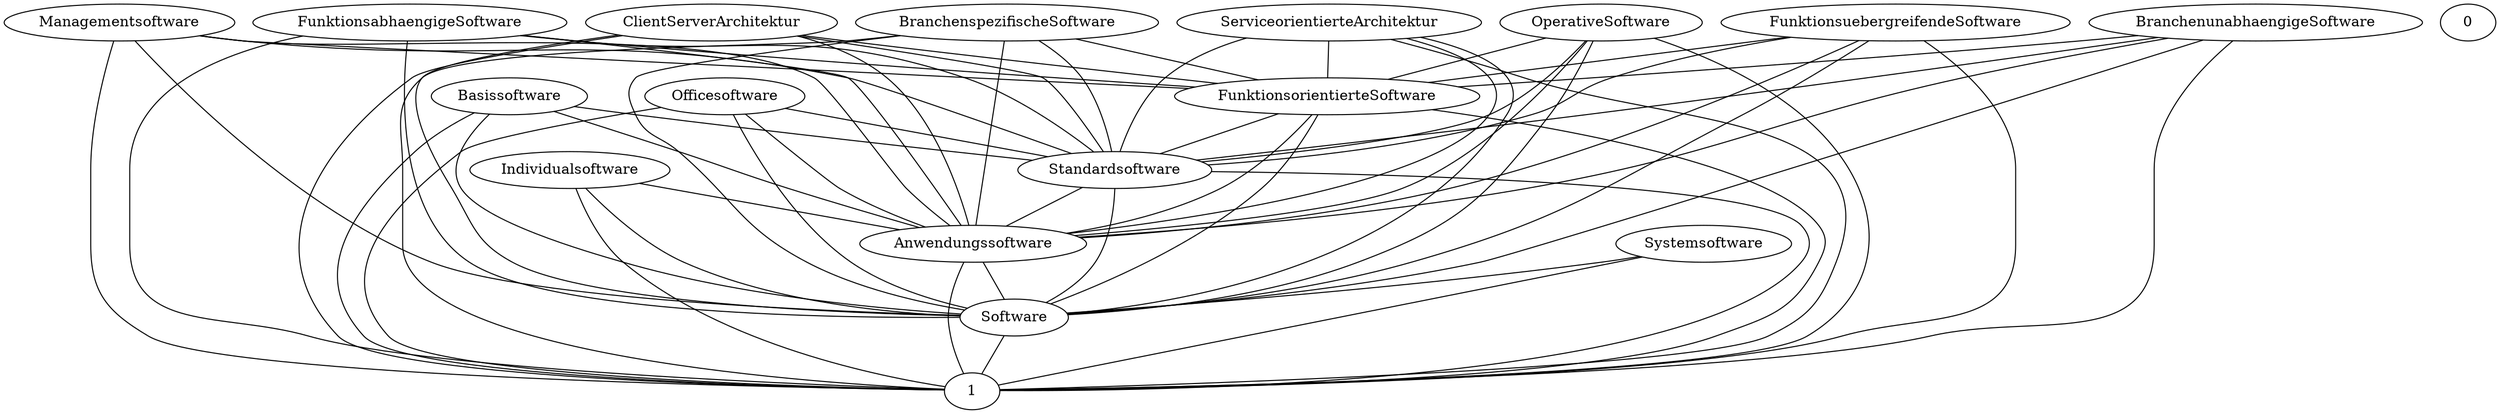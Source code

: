 graph G {
  Individualsoftware;
  FunktionsabhaengigeSoftware;
  ClientServerArchitektur;
  Anwendungssoftware;
  Managementsoftware;
  BranchenspezifischeSoftware;
  Standardsoftware;
  BranchenunabhaengigeSoftware;
  Basissoftware;
  ServiceorientierteArchitektur;
  Software;
  OperativeSoftware;
  0;
  Systemsoftware;
  Officesoftware;
  1;
  FunktionsorientierteSoftware;
  FunktionsuebergreifendeSoftware;
  Systemsoftware -- Software;
  Managementsoftware -- FunktionsorientierteSoftware;
  FunktionsuebergreifendeSoftware -- FunktionsorientierteSoftware;
  BranchenspezifischeSoftware -- FunktionsorientierteSoftware;
  Standardsoftware -- Anwendungssoftware;
  FunktionsorientierteSoftware -- Standardsoftware;
  Anwendungssoftware -- Software;
  BranchenunabhaengigeSoftware -- FunktionsorientierteSoftware;
  Individualsoftware -- Anwendungssoftware;
  Officesoftware -- Standardsoftware;
  Software -- 1;
  ServiceorientierteArchitektur -- FunktionsorientierteSoftware;
  OperativeSoftware -- FunktionsorientierteSoftware;
  Basissoftware -- Standardsoftware;
  FunktionsabhaengigeSoftware -- FunktionsorientierteSoftware;
  ClientServerArchitektur -- FunktionsorientierteSoftware;
  Individualsoftware -- Software;
  FunktionsabhaengigeSoftware -- Standardsoftware;
  ClientServerArchitektur -- Standardsoftware;
  Anwendungssoftware -- 1;
  Managementsoftware -- Standardsoftware;
  BranchenspezifischeSoftware -- Standardsoftware;
  Standardsoftware -- Software;
  Standardsoftware -- 1;
  BranchenunabhaengigeSoftware -- Standardsoftware;
  Basissoftware -- Software;
  Basissoftware -- Anwendungssoftware;
  Basissoftware -- 1;
  ServiceorientierteArchitektur -- Standardsoftware;
  OperativeSoftware -- Standardsoftware;
  Systemsoftware -- 1;
  Officesoftware -- Software;
  Officesoftware -- Anwendungssoftware;
  Officesoftware -- 1;
  FunktionsorientierteSoftware -- Software;
  FunktionsorientierteSoftware -- Anwendungssoftware;
  FunktionsorientierteSoftware -- 1;
  FunktionsuebergreifendeSoftware -- Software;
  FunktionsuebergreifendeSoftware -- Anwendungssoftware;
  FunktionsuebergreifendeSoftware -- Standardsoftware;
  FunktionsuebergreifendeSoftware -- 1;
  Individualsoftware -- 1;
  FunktionsabhaengigeSoftware -- Software;
  FunktionsabhaengigeSoftware -- Anwendungssoftware;
  FunktionsabhaengigeSoftware -- 1;
  ClientServerArchitektur -- Software;
  ClientServerArchitektur -- Anwendungssoftware;
  ClientServerArchitektur -- 1;
  Managementsoftware -- Software;
  Managementsoftware -- Anwendungssoftware;
  Managementsoftware -- 1;
  BranchenspezifischeSoftware -- Software;
  BranchenspezifischeSoftware -- Anwendungssoftware;
  BranchenspezifischeSoftware -- 1;
  BranchenunabhaengigeSoftware -- Software;
  BranchenunabhaengigeSoftware -- Anwendungssoftware;
  BranchenunabhaengigeSoftware -- 1;
  ServiceorientierteArchitektur -- Software;
  ServiceorientierteArchitektur -- Anwendungssoftware;
  ServiceorientierteArchitektur -- 1;
  OperativeSoftware -- Software;
  OperativeSoftware -- Anwendungssoftware;
  OperativeSoftware -- 1;
}
